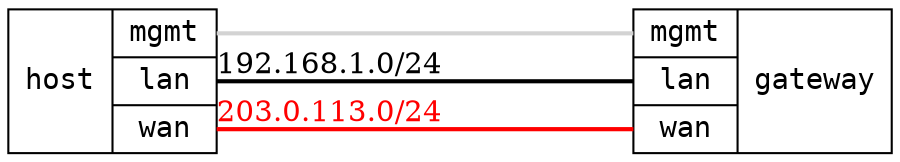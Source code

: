 graph "1x3" {
    layout  = "neato";
    overlap = false;
    esep    = "+80";

    node [shape=record, fontname="DejaVu Sans Mono, Book"];
    edge [color="cornflowerblue", penwidth="2", fontname="DejaVu Serif, Book"];

    host [
        label="host | { <mgmt> mgmt | <lan> lan | <wan> wan }",
        pos="1,1!",
        requires="controller"
    ];

    gateway [
        label="{ <mgmt> mgmt | <lan> lan | <wan> wan } | gateway",
        pos="3,1!",
        requires="infix",
    ];

    host:mgmt -- gateway:mgmt [requires="mgmt", color="lightgray"]
    host:lan  -- gateway:lan  [color=black, fontcolor=black, taillabel="192.168.1.0/24"]
    host:wan  -- gateway:wan  [color=red, fontcolor=red, taillabel="203.0.113.0/24"]
}
